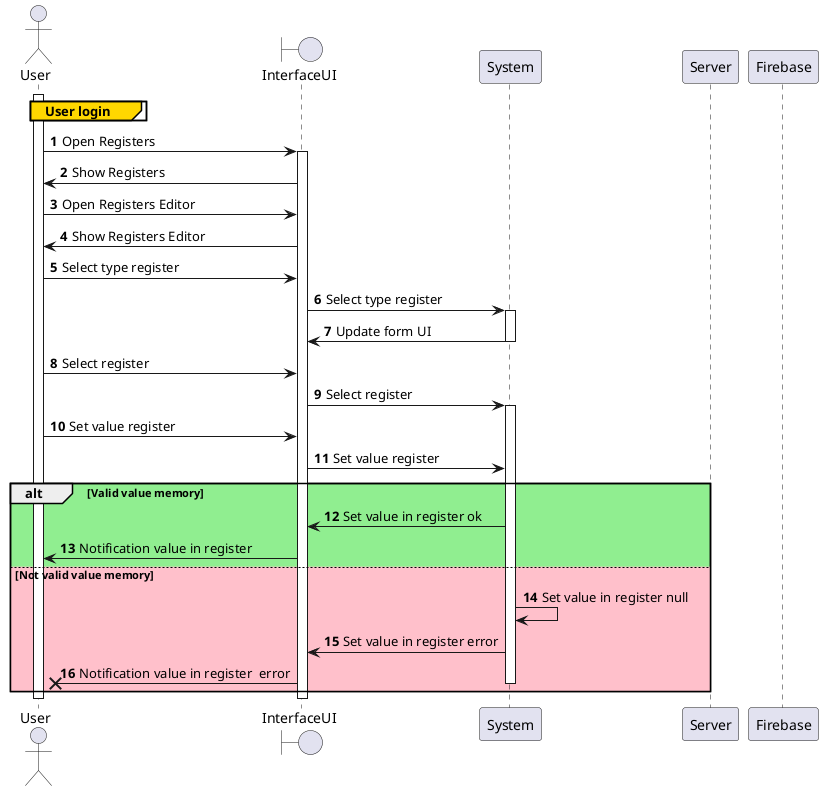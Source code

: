 @startuml
'https://plantuml.com/sequence-diagram

autonumber

actor User
boundary InterfaceUI
participant System
participant Server
participant Firebase

activate User
group#Gold User login

end
User -> InterfaceUI: Open Registers
activate InterfaceUI

User <- InterfaceUI: Show Registers
User -> InterfaceUI: Open Registers Editor
User <- InterfaceUI: Show Registers Editor

User -> InterfaceUI: Select type register
InterfaceUI -> System: Select type register
activate System
InterfaceUI <- System: Update form UI
deactivate System

User -> InterfaceUI: Select register
InterfaceUI -> System: Select register
activate System
User -> InterfaceUI: Set value register
InterfaceUI -> System: Set value register
alt #LightGreen Valid value memory
  InterfaceUI <- System: Set value in register ok
  User <- InterfaceUI: Notification value in register
else #Pink Not valid value memory
  System -> System: Set value in register null
  InterfaceUI <- System: Set value in register error
  User x<- InterfaceUI: Notification value in register  error
  deactivate System
end




deactivate InterfaceUI
deactivate User

@enduml
